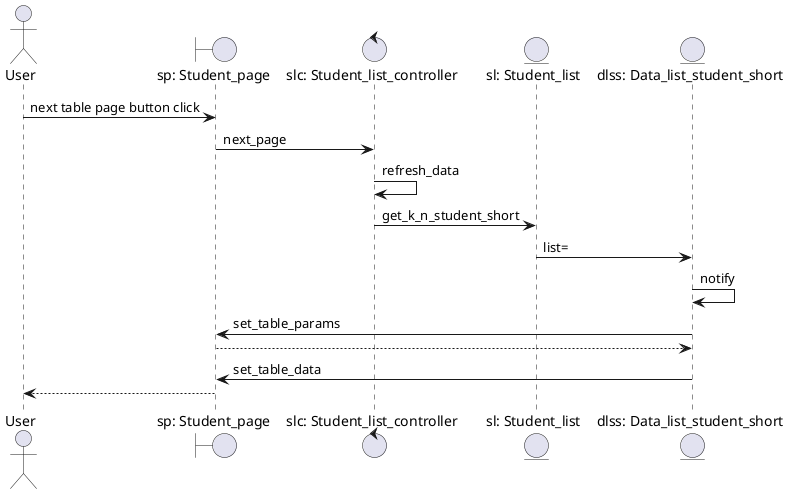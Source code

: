 @startuml
'https://plantuml.com/sequence-diagram



actor       User                                as user
boundary    "sp: Student_page"                  as sp
control     "slc: Student_list_controller"      as slc
entity      "sl: Student_list"                  as sl
entity      "dlss: Data_list_student_short"     as dlss

user -> sp : next table page button click
sp -> slc : next_page
slc -> slc : refresh_data
slc -> sl : get_k_n_student_short
sl -> dlss : list=
dlss -> dlss : notify
sp <- dlss : set_table_params
sp --> dlss
sp <- dlss : set_table_data
user <-- sp

@enduml